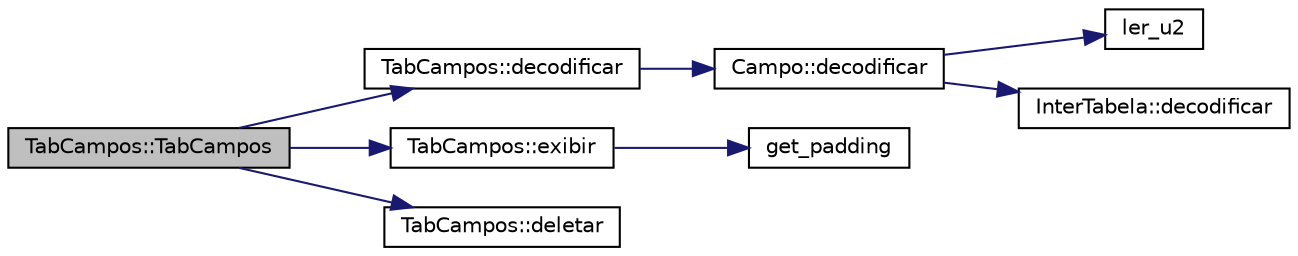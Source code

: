 digraph "TabCampos::TabCampos"
{
  edge [fontname="Helvetica",fontsize="10",labelfontname="Helvetica",labelfontsize="10"];
  node [fontname="Helvetica",fontsize="10",shape=record];
  rankdir="LR";
  Node0 [label="TabCampos::TabCampos",height=0.2,width=0.4,color="black", fillcolor="grey75", style="filled", fontcolor="black"];
  Node0 -> Node1 [color="midnightblue",fontsize="10",style="solid",fontname="Helvetica"];
  Node1 [label="TabCampos::decodificar",height=0.2,width=0.4,color="black", fillcolor="white", style="filled",URL="$class_tab_campos.html#af650290fd65f2600b851e45f179f9026",tooltip="Decodificador do arquivo binário .class para a tabela de campos. "];
  Node1 -> Node2 [color="midnightblue",fontsize="10",style="solid",fontname="Helvetica"];
  Node2 [label="Campo::decodificar",height=0.2,width=0.4,color="black", fillcolor="white", style="filled",URL="$class_campo.html#a9946b8d819483b197b7a783681f942b1",tooltip="Decodificador do arquivo binário .class para um campo, extraindo todos os seus dados específicos..."];
  Node2 -> Node3 [color="midnightblue",fontsize="10",style="solid",fontname="Helvetica"];
  Node3 [label="ler_u2",height=0.2,width=0.4,color="black", fillcolor="white", style="filled",URL="$_arquivos_8hpp.html#a03c0b303e6ae10d2faa53a91ca574aa0",tooltip="Leitura de 2 bytes de um arquivo, considerado como binário. "];
  Node2 -> Node4 [color="midnightblue",fontsize="10",style="solid",fontname="Helvetica"];
  Node4 [label="InterTabela::decodificar",height=0.2,width=0.4,color="black", fillcolor="white", style="filled",URL="$class_inter_tabela.html#ae20bf3a5379a6e94a95bc275ddaaf7fc",tooltip="Decodificador do arquivo binário .class para uma tabela, extraindo todos os seus registros específico..."];
  Node0 -> Node5 [color="midnightblue",fontsize="10",style="solid",fontname="Helvetica"];
  Node5 [label="TabCampos::exibir",height=0.2,width=0.4,color="black", fillcolor="white", style="filled",URL="$class_tab_campos.html#a312612da226d7ddda13311be625ab841",tooltip="Exibição da tabela na saída padrão com controle de tabulação. "];
  Node5 -> Node6 [color="midnightblue",fontsize="10",style="solid",fontname="Helvetica"];
  Node6 [label="get_padding",height=0.2,width=0.4,color="black", fillcolor="white", style="filled",URL="$_arquivos_8hpp.html#acae530d83a13e0d407569e117a35cec8",tooltip="Recuperação do padding a ser utilizado na numeração de tabelas, conforme as potências de 10..."];
  Node0 -> Node7 [color="midnightblue",fontsize="10",style="solid",fontname="Helvetica"];
  Node7 [label="TabCampos::deletar",height=0.2,width=0.4,color="black", fillcolor="white", style="filled",URL="$class_tab_campos.html#a2f0826d7383f37f89cc50c3bf2086995",tooltip="Destrutor da tabela e suas dependências. "];
}

